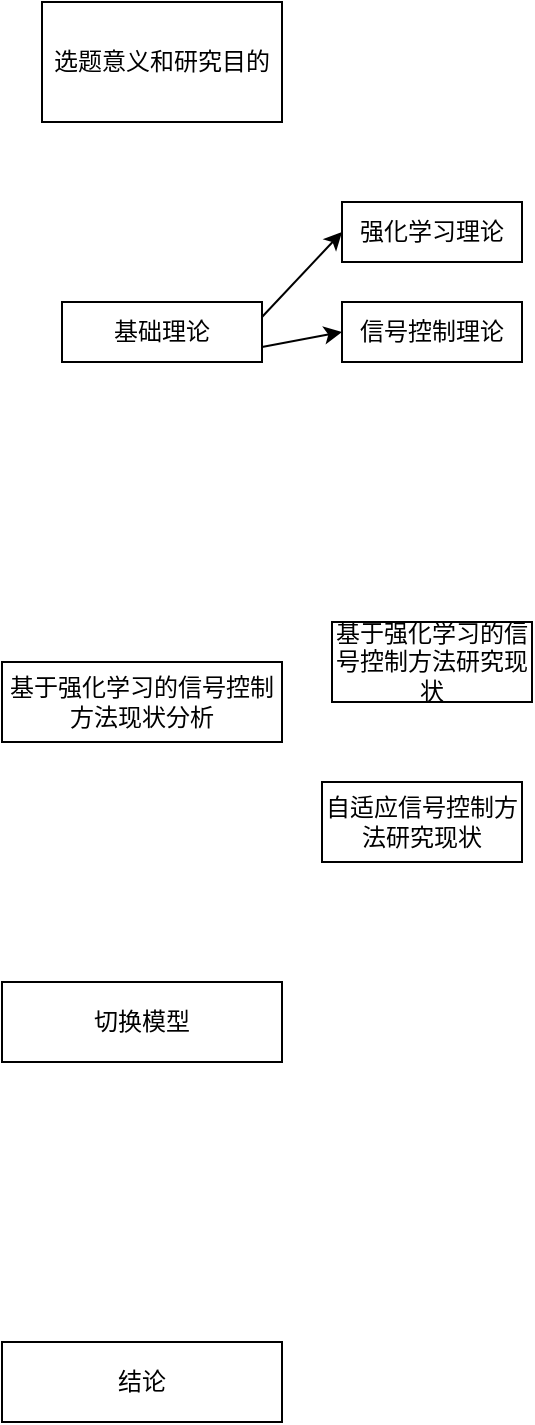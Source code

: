 <mxfile version="20.8.3" type="github">
  <diagram id="aq5uX9AMc2Kc4nTeTvGf" name="第 1 页">
    <mxGraphModel dx="745" dy="485" grid="1" gridSize="10" guides="1" tooltips="1" connect="1" arrows="1" fold="1" page="1" pageScale="1" pageWidth="827" pageHeight="1169" math="0" shadow="0">
      <root>
        <mxCell id="0" />
        <mxCell id="1" parent="0" />
        <mxCell id="S2VMe7GUZuOgcUYiu_Mf-1" value="选题意义和研究目的" style="rounded=0;whiteSpace=wrap;html=1;" vertex="1" parent="1">
          <mxGeometry x="250" y="20" width="120" height="60" as="geometry" />
        </mxCell>
        <mxCell id="S2VMe7GUZuOgcUYiu_Mf-2" value="基础理论" style="rounded=0;whiteSpace=wrap;html=1;" vertex="1" parent="1">
          <mxGeometry x="260" y="170" width="100" height="30" as="geometry" />
        </mxCell>
        <mxCell id="S2VMe7GUZuOgcUYiu_Mf-3" value="基于强化学习的信号控制方法现状分析" style="rounded=0;whiteSpace=wrap;html=1;" vertex="1" parent="1">
          <mxGeometry x="230" y="350" width="140" height="40" as="geometry" />
        </mxCell>
        <mxCell id="S2VMe7GUZuOgcUYiu_Mf-4" value="强化学习理论" style="rounded=0;whiteSpace=wrap;html=1;" vertex="1" parent="1">
          <mxGeometry x="400" y="120" width="90" height="30" as="geometry" />
        </mxCell>
        <mxCell id="S2VMe7GUZuOgcUYiu_Mf-5" value="信号控制理论" style="rounded=0;whiteSpace=wrap;html=1;" vertex="1" parent="1">
          <mxGeometry x="400" y="170" width="90" height="30" as="geometry" />
        </mxCell>
        <mxCell id="S2VMe7GUZuOgcUYiu_Mf-6" value="" style="endArrow=classic;html=1;rounded=0;entryX=0;entryY=0.5;entryDx=0;entryDy=0;exitX=1;exitY=0.25;exitDx=0;exitDy=0;" edge="1" parent="1" source="S2VMe7GUZuOgcUYiu_Mf-2" target="S2VMe7GUZuOgcUYiu_Mf-4">
          <mxGeometry width="50" height="50" relative="1" as="geometry">
            <mxPoint x="360" y="150" as="sourcePoint" />
            <mxPoint x="350" y="140" as="targetPoint" />
            <Array as="points" />
          </mxGeometry>
        </mxCell>
        <mxCell id="S2VMe7GUZuOgcUYiu_Mf-7" value="" style="endArrow=classic;html=1;rounded=0;entryX=0;entryY=0.5;entryDx=0;entryDy=0;exitX=1;exitY=0.75;exitDx=0;exitDy=0;" edge="1" parent="1" source="S2VMe7GUZuOgcUYiu_Mf-2" target="S2VMe7GUZuOgcUYiu_Mf-5">
          <mxGeometry width="50" height="50" relative="1" as="geometry">
            <mxPoint x="370" y="160" as="sourcePoint" />
            <mxPoint x="410" y="145" as="targetPoint" />
            <Array as="points" />
          </mxGeometry>
        </mxCell>
        <mxCell id="S2VMe7GUZuOgcUYiu_Mf-8" value="基于强化学习的信号控制方法研究现状" style="rounded=0;whiteSpace=wrap;html=1;" vertex="1" parent="1">
          <mxGeometry x="395" y="330" width="100" height="40" as="geometry" />
        </mxCell>
        <mxCell id="S2VMe7GUZuOgcUYiu_Mf-9" value="自适应信号控制方法研究现状" style="rounded=0;whiteSpace=wrap;html=1;" vertex="1" parent="1">
          <mxGeometry x="390" y="410" width="100" height="40" as="geometry" />
        </mxCell>
        <mxCell id="S2VMe7GUZuOgcUYiu_Mf-10" value="切换模型" style="rounded=0;whiteSpace=wrap;html=1;" vertex="1" parent="1">
          <mxGeometry x="230" y="510" width="140" height="40" as="geometry" />
        </mxCell>
        <mxCell id="S2VMe7GUZuOgcUYiu_Mf-11" value="结论" style="rounded=0;whiteSpace=wrap;html=1;" vertex="1" parent="1">
          <mxGeometry x="230" y="690" width="140" height="40" as="geometry" />
        </mxCell>
      </root>
    </mxGraphModel>
  </diagram>
</mxfile>
